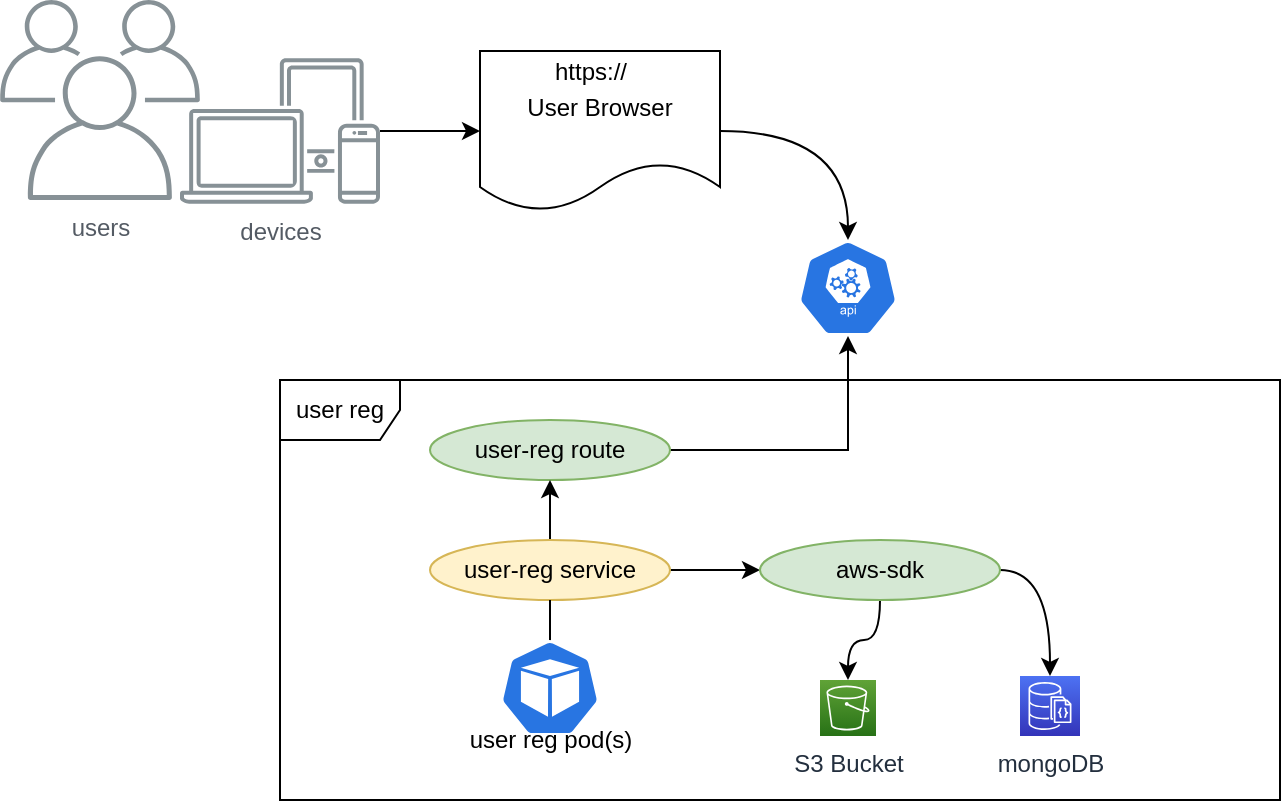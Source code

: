 <mxfile version="12.5.5"><diagram id="RySVR1oXCghv_PPSb3z1" name="Page-1"><mxGraphModel dx="1447" dy="1867" grid="1" gridSize="10" guides="1" tooltips="1" connect="1" arrows="1" fold="1" page="1" pageScale="1" pageWidth="850" pageHeight="1100" math="0" shadow="0"><root><mxCell id="0"/><mxCell id="1" parent="0"/><mxCell id="5NyN6uGiKgcSlg6Fg8Jn-8" value="user reg" style="shape=umlFrame;whiteSpace=wrap;html=1;" vertex="1" parent="1"><mxGeometry x="220" y="-820" width="500" height="210" as="geometry"/></mxCell><mxCell id="5NyN6uGiKgcSlg6Fg8Jn-36" style="edgeStyle=orthogonalEdgeStyle;rounded=0;orthogonalLoop=1;jettySize=auto;html=1;entryX=0.5;entryY=1;entryDx=0;entryDy=0;entryPerimeter=0;" edge="1" parent="1" source="5NyN6uGiKgcSlg6Fg8Jn-11" target="5NyN6uGiKgcSlg6Fg8Jn-55"><mxGeometry relative="1" as="geometry"><mxPoint x="355" y="-840" as="targetPoint"/></mxGeometry></mxCell><mxCell id="5NyN6uGiKgcSlg6Fg8Jn-11" value="user-reg route" style="ellipse;whiteSpace=wrap;html=1;fillColor=#d5e8d4;strokeColor=#82b366;" vertex="1" parent="1"><mxGeometry x="295" y="-800" width="120" height="30" as="geometry"/></mxCell><mxCell id="5NyN6uGiKgcSlg6Fg8Jn-27" style="edgeStyle=orthogonalEdgeStyle;rounded=0;orthogonalLoop=1;jettySize=auto;html=1;exitX=0.5;exitY=0;exitDx=0;exitDy=0;entryX=0.5;entryY=1;entryDx=0;entryDy=0;" edge="1" parent="1" source="5NyN6uGiKgcSlg6Fg8Jn-12" target="5NyN6uGiKgcSlg6Fg8Jn-11"><mxGeometry relative="1" as="geometry"/></mxCell><mxCell id="5NyN6uGiKgcSlg6Fg8Jn-60" style="edgeStyle=orthogonalEdgeStyle;curved=1;comic=0;orthogonalLoop=1;jettySize=auto;html=1;" edge="1" parent="1" source="5NyN6uGiKgcSlg6Fg8Jn-12" target="5NyN6uGiKgcSlg6Fg8Jn-58"><mxGeometry relative="1" as="geometry"/></mxCell><mxCell id="5NyN6uGiKgcSlg6Fg8Jn-12" value="user-reg service" style="ellipse;whiteSpace=wrap;html=1;fillColor=#fff2cc;strokeColor=#d6b656;" vertex="1" parent="1"><mxGeometry x="295" y="-740" width="120" height="30" as="geometry"/></mxCell><mxCell id="5NyN6uGiKgcSlg6Fg8Jn-51" value="" style="endArrow=none;html=1;entryX=0.5;entryY=1;entryDx=0;entryDy=0;" edge="1" parent="1" target="5NyN6uGiKgcSlg6Fg8Jn-12"><mxGeometry width="50" height="50" relative="1" as="geometry"><mxPoint x="355" y="-670" as="sourcePoint"/><mxPoint x="315" y="-680" as="targetPoint"/></mxGeometry></mxCell><mxCell id="5NyN6uGiKgcSlg6Fg8Jn-52" value="" style="html=1;dashed=0;whitespace=wrap;fillColor=#2875E2;strokeColor=#ffffff;points=[[0.005,0.63,0],[0.1,0.2,0],[0.9,0.2,0],[0.5,0,0],[0.995,0.63,0],[0.72,0.99,0],[0.5,1,0],[0.28,0.99,0]];shape=mxgraph.kubernetes.icon;prIcon=pod" vertex="1" parent="1"><mxGeometry x="330" y="-690" width="50" height="48" as="geometry"/></mxCell><mxCell id="5NyN6uGiKgcSlg6Fg8Jn-54" value="user reg pod(s)" style="text;html=1;align=center;verticalAlign=middle;resizable=0;points=[];autosize=1;" vertex="1" parent="1"><mxGeometry x="305" y="-650" width="100" height="20" as="geometry"/></mxCell><mxCell id="5NyN6uGiKgcSlg6Fg8Jn-55" value="&amp;nbsp; &amp;nbsp; &amp;nbsp; &amp;nbsp; &amp;nbsp; &amp;nbsp; &amp;nbsp; &amp;nbsp; &amp;nbsp;" style="html=1;dashed=0;whitespace=wrap;fillColor=#2875E2;strokeColor=#ffffff;points=[[0.005,0.63,0],[0.1,0.2,0],[0.9,0.2,0],[0.5,0,0],[0.995,0.63,0],[0.72,0.99,0],[0.5,1,0],[0.28,0.99,0]];shape=mxgraph.kubernetes.icon;prIcon=api" vertex="1" parent="1"><mxGeometry x="479" y="-890" width="50" height="48" as="geometry"/></mxCell><mxCell id="5NyN6uGiKgcSlg6Fg8Jn-56" value="S3 Bucket&lt;br&gt;" style="outlineConnect=0;fontColor=#232F3E;gradientColor=#60A337;gradientDirection=north;fillColor=#277116;strokeColor=#ffffff;dashed=0;verticalLabelPosition=bottom;verticalAlign=top;align=center;html=1;fontSize=12;fontStyle=0;aspect=fixed;shape=mxgraph.aws4.resourceIcon;resIcon=mxgraph.aws4.s3;" vertex="1" parent="1"><mxGeometry x="490" y="-670" width="28" height="28" as="geometry"/></mxCell><mxCell id="5NyN6uGiKgcSlg6Fg8Jn-57" value="mongoDB" style="outlineConnect=0;fontColor=#232F3E;gradientColor=#4D72F3;gradientDirection=north;fillColor=#3334B9;strokeColor=#ffffff;dashed=0;verticalLabelPosition=bottom;verticalAlign=top;align=center;html=1;fontSize=12;fontStyle=0;aspect=fixed;shape=mxgraph.aws4.resourceIcon;resIcon=mxgraph.aws4.documentdb_with_mongodb_compatibility;" vertex="1" parent="1"><mxGeometry x="590" y="-672" width="30" height="30" as="geometry"/></mxCell><mxCell id="5NyN6uGiKgcSlg6Fg8Jn-61" style="edgeStyle=orthogonalEdgeStyle;curved=1;comic=0;orthogonalLoop=1;jettySize=auto;html=1;" edge="1" parent="1" source="5NyN6uGiKgcSlg6Fg8Jn-58" target="5NyN6uGiKgcSlg6Fg8Jn-56"><mxGeometry relative="1" as="geometry"/></mxCell><mxCell id="5NyN6uGiKgcSlg6Fg8Jn-62" style="edgeStyle=orthogonalEdgeStyle;curved=1;comic=0;orthogonalLoop=1;jettySize=auto;html=1;" edge="1" parent="1" source="5NyN6uGiKgcSlg6Fg8Jn-58" target="5NyN6uGiKgcSlg6Fg8Jn-57"><mxGeometry relative="1" as="geometry"/></mxCell><mxCell id="5NyN6uGiKgcSlg6Fg8Jn-58" value="aws-sdk" style="ellipse;whiteSpace=wrap;html=1;fillColor=#d5e8d4;strokeColor=#82b366;" vertex="1" parent="1"><mxGeometry x="460" y="-740" width="120" height="30" as="geometry"/></mxCell><mxCell id="5NyN6uGiKgcSlg6Fg8Jn-67" style="edgeStyle=orthogonalEdgeStyle;curved=1;comic=0;orthogonalLoop=1;jettySize=auto;html=1;entryX=0.5;entryY=0;entryDx=0;entryDy=0;entryPerimeter=0;" edge="1" parent="1" source="5NyN6uGiKgcSlg6Fg8Jn-63" target="5NyN6uGiKgcSlg6Fg8Jn-55"><mxGeometry relative="1" as="geometry"/></mxCell><mxCell id="5NyN6uGiKgcSlg6Fg8Jn-63" value="User Browser" style="shape=document;whiteSpace=wrap;html=1;boundedLbl=1;" vertex="1" parent="1"><mxGeometry x="320" y="-984.5" width="120" height="80" as="geometry"/></mxCell><mxCell id="5NyN6uGiKgcSlg6Fg8Jn-66" style="edgeStyle=orthogonalEdgeStyle;curved=1;comic=0;orthogonalLoop=1;jettySize=auto;html=1;entryX=0;entryY=0.5;entryDx=0;entryDy=0;" edge="1" parent="1" source="5NyN6uGiKgcSlg6Fg8Jn-64" target="5NyN6uGiKgcSlg6Fg8Jn-63"><mxGeometry relative="1" as="geometry"/></mxCell><mxCell id="5NyN6uGiKgcSlg6Fg8Jn-64" value="devices" style="outlineConnect=0;gradientColor=none;fontColor=#545B64;strokeColor=none;fillColor=#879196;dashed=0;verticalLabelPosition=bottom;verticalAlign=top;align=center;html=1;fontSize=12;fontStyle=0;aspect=fixed;shape=mxgraph.aws4.illustration_devices;pointerEvents=1" vertex="1" parent="1"><mxGeometry x="170" y="-981" width="100" height="73" as="geometry"/></mxCell><mxCell id="5NyN6uGiKgcSlg6Fg8Jn-65" value="users" style="outlineConnect=0;gradientColor=none;fontColor=#545B64;strokeColor=none;fillColor=#879196;dashed=0;verticalLabelPosition=bottom;verticalAlign=top;align=center;html=1;fontSize=12;fontStyle=0;aspect=fixed;shape=mxgraph.aws4.illustration_users;pointerEvents=1" vertex="1" parent="1"><mxGeometry x="80" y="-1010" width="100" height="100" as="geometry"/></mxCell><mxCell id="5NyN6uGiKgcSlg6Fg8Jn-68" value="https://" style="text;html=1;align=center;verticalAlign=middle;resizable=0;points=[];autosize=1;" vertex="1" parent="1"><mxGeometry x="350" y="-984.5" width="50" height="20" as="geometry"/></mxCell></root></mxGraphModel></diagram></mxfile>
